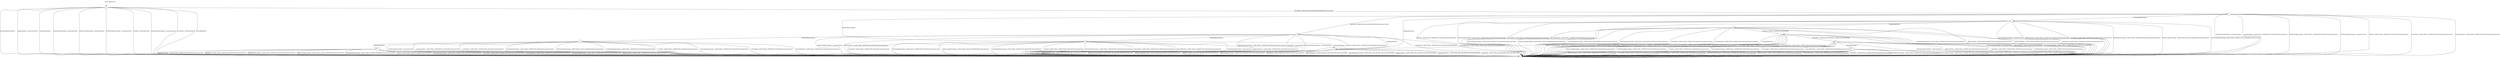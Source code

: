 digraph g {
	graph [name=g];
	__start0	[shape=none];
	__start0 -> __start0	[key=0,
		label="Self loop"];
	s0	[label=0,
		shape=circle];
	__start0 -> s0	[key=0];
	s1	[label=1,
		shape=circle];
	s0 -> s1	[key=0,
		label="AlertWarningCloseNotify / -"];
	s0 -> s1	[key=1,
		label="ApplicationData / ConnectionClosed"];
	s0 -> s1	[key=2,
		label="ChangeCipherSpec / -"];
	s0 -> s1	[key=3,
		label="DHClientKeyExchange / ConnectionClosed"];
	s0 -> s1	[key=4,
		label="DHEServerKeyExchange / ConnectionClosed"];
	s0 -> s1	[key=5,
		label="ECDHClientKeyExchange / ConnectionClosed"];
	s0 -> s1	[key=6,
		label="Finished / ConnectionClosed"];
	s0 -> s1	[key=7,
		label="RSAClientKeyExchange / ConnectionClosed"];
	s0 -> s1	[key=8,
		label="ServerHello / ConnectionClosed"];
	s0 -> s1	[key=9,
		label="ServerHelloDone / -"];
	s2	[label=2,
		shape=circle];
	s0 -> s2	[key=0,
		label="ClientHello / SERVER_HELLO|CERTIFICATE|SERVER_HELLO_DONE"];
	s1 -> s1	[key=0,
		label="AlertWarningCloseNotify / ConnectionClosed"];
	s1 -> s1	[key=1,
		label="ApplicationData / ConnectionClosed"];
	s1 -> s1	[key=2,
		label="ChangeCipherSpec / ConnectionClosed"];
	s1 -> s1	[key=3,
		label="ClientHello / ConnectionClosed"];
	s1 -> s1	[key=4,
		label="DHClientKeyExchange / ConnectionClosed"];
	s1 -> s1	[key=5,
		label="DHEServerKeyExchange / ConnectionClosed"];
	s1 -> s1	[key=6,
		label="ECDHClientKeyExchange / ConnectionClosed"];
	s1 -> s1	[key=7,
		label="Finished / ConnectionClosed"];
	s1 -> s1	[key=8,
		label="RSAClientKeyExchange / ConnectionClosed"];
	s1 -> s1	[key=9,
		label="ServerHello / ConnectionClosed"];
	s1 -> s1	[key=10,
		label="ServerHelloDone / ConnectionClosed"];
	s2 -> s1	[key=0,
		label="AlertWarningCloseNotify / ConnectionClosed"];
	s2 -> s1	[key=1,
		label="ApplicationData / ALERT_FATAL_UNEXPECTED_MESSAGE|ConnectionClosed"];
	s2 -> s1	[key=2,
		label="DHEServerKeyExchange / ALERT_FATAL_UNEXPECTED_MESSAGE|ConnectionClosed"];
	s2 -> s1	[key=3,
		label="ECDHClientKeyExchange / ConnectionClosed"];
	s2 -> s1	[key=4,
		label="Finished / ALERT_FATAL_UNEXPECTED_MESSAGE|ConnectionClosed"];
	s2 -> s1	[key=5,
		label="ServerHello / ALERT_FATAL_UNEXPECTED_MESSAGE|ConnectionClosed"];
	s2 -> s1	[key=6,
		label="ServerHelloDone / ALERT_FATAL_UNEXPECTED_MESSAGE|ConnectionClosed"];
	s3	[label=3,
		shape=circle];
	s2 -> s3	[key=0,
		label="ChangeCipherSpec / -"];
	s4	[label=4,
		shape=circle];
	s2 -> s4	[key=0,
		label="ClientHello / SERVER_HELLO|CERTIFICATE|SERVER_HELLO_DONE"];
	s5	[label=5,
		shape=circle];
	s2 -> s5	[key=0,
		label="DHClientKeyExchange / -"];
	s7	[label=7,
		shape=circle];
	s2 -> s7	[key=0,
		label="RSAClientKeyExchange / -"];
	s3 -> s1	[key=0,
		label="AlertWarningCloseNotify / ALERT_FATAL_BAD_RECORD_MAC|ConnectionClosed"];
	s3 -> s1	[key=1,
		label="ApplicationData / ALERT_FATAL_BAD_RECORD_MAC|ConnectionClosed"];
	s3 -> s1	[key=2,
		label="ChangeCipherSpec / ALERT_FATAL_BAD_RECORD_MAC|ConnectionClosed"];
	s3 -> s1	[key=3,
		label="ClientHello / ALERT_FATAL_BAD_RECORD_MAC|ConnectionClosed"];
	s3 -> s1	[key=4,
		label="DHClientKeyExchange / ALERT_FATAL_BAD_RECORD_MAC|ConnectionClosed"];
	s3 -> s1	[key=5,
		label="DHEServerKeyExchange / ALERT_FATAL_BAD_RECORD_MAC|ConnectionClosed"];
	s3 -> s1	[key=6,
		label="ECDHClientKeyExchange / ALERT_FATAL_BAD_RECORD_MAC|ConnectionClosed"];
	s3 -> s1	[key=7,
		label="Finished / ALERT_FATAL_BAD_RECORD_MAC|ConnectionClosed"];
	s3 -> s1	[key=8,
		label="RSAClientKeyExchange / ALERT_FATAL_BAD_RECORD_MAC|ConnectionClosed"];
	s3 -> s1	[key=9,
		label="ServerHello / ALERT_FATAL_BAD_RECORD_MAC|ConnectionClosed"];
	s3 -> s1	[key=10,
		label="ServerHelloDone / ALERT_FATAL_BAD_RECORD_MAC|ConnectionClosed"];
	s4 -> s1	[key=0,
		label="AlertWarningCloseNotify / ConnectionClosed"];
	s4 -> s1	[key=1,
		label="ApplicationData / ALERT_FATAL_UNEXPECTED_MESSAGE|ConnectionClosed"];
	s4 -> s1	[key=2,
		label="ClientHello / ConnectionClosed"];
	s4 -> s1	[key=3,
		label="DHEServerKeyExchange / ALERT_FATAL_UNEXPECTED_MESSAGE|ConnectionClosed"];
	s4 -> s1	[key=4,
		label="ECDHClientKeyExchange / ConnectionClosed"];
	s4 -> s1	[key=5,
		label="Finished / ALERT_FATAL_UNEXPECTED_MESSAGE|ConnectionClosed"];
	s4 -> s1	[key=6,
		label="ServerHello / ALERT_FATAL_UNEXPECTED_MESSAGE|ConnectionClosed"];
	s4 -> s1	[key=7,
		label="ServerHelloDone / ALERT_FATAL_UNEXPECTED_MESSAGE|ConnectionClosed"];
	s4 -> s3	[key=0,
		label="ChangeCipherSpec / -"];
	s4 -> s5	[key=0,
		label="DHClientKeyExchange / -"];
	s12	[label=12,
		shape=circle];
	s4 -> s12	[key=0,
		label="RSAClientKeyExchange / -"];
	s5 -> s1	[key=0,
		label="AlertWarningCloseNotify / ConnectionClosed"];
	s5 -> s1	[key=1,
		label="ApplicationData / ALERT_FATAL_UNEXPECTED_MESSAGE|ConnectionClosed"];
	s5 -> s1	[key=2,
		label="ClientHello / ALERT_FATAL_UNEXPECTED_MESSAGE|ConnectionClosed"];
	s5 -> s1	[key=3,
		label="DHClientKeyExchange / ALERT_FATAL_UNEXPECTED_MESSAGE|ConnectionClosed"];
	s5 -> s1	[key=4,
		label="DHEServerKeyExchange / ALERT_FATAL_ILLEGAL_PARAMETER|ConnectionClosed"];
	s5 -> s1	[key=5,
		label="ECDHClientKeyExchange / ALERT_FATAL_UNEXPECTED_MESSAGE|ConnectionClosed"];
	s5 -> s1	[key=6,
		label="Finished / ALERT_FATAL_UNEXPECTED_MESSAGE|ConnectionClosed"];
	s5 -> s1	[key=7,
		label="RSAClientKeyExchange / ALERT_FATAL_UNEXPECTED_MESSAGE|ConnectionClosed"];
	s5 -> s1	[key=8,
		label="ServerHello / ALERT_FATAL_UNEXPECTED_MESSAGE|ConnectionClosed"];
	s5 -> s1	[key=9,
		label="ServerHelloDone / ALERT_FATAL_UNEXPECTED_MESSAGE|ConnectionClosed"];
	s5 -> s3	[key=0,
		label="ChangeCipherSpec / -"];
	s6	[label=6,
		shape=circle];
	s6 -> s1	[key=0,
		label="AlertWarningCloseNotify / ALERT_FATAL_UNEXPECTED_MESSAGE|ConnectionClosed"];
	s6 -> s1	[key=1,
		label="ApplicationData / ALERT_FATAL_UNEXPECTED_MESSAGE|ConnectionClosed"];
	s6 -> s1	[key=2,
		label="ChangeCipherSpec / ALERT_FATAL_UNEXPECTED_MESSAGE|ConnectionClosed"];
	s6 -> s1	[key=3,
		label="ClientHello / ALERT_FATAL_UNEXPECTED_MESSAGE|ConnectionClosed"];
	s6 -> s1	[key=4,
		label="DHClientKeyExchange / ALERT_FATAL_UNEXPECTED_MESSAGE|ConnectionClosed"];
	s6 -> s1	[key=5,
		label="DHEServerKeyExchange / ALERT_FATAL_ILLEGAL_PARAMETER|ConnectionClosed"];
	s6 -> s1	[key=6,
		label="ECDHClientKeyExchange / ALERT_FATAL_UNEXPECTED_MESSAGE|ConnectionClosed"];
	s6 -> s1	[key=7,
		label="RSAClientKeyExchange / ALERT_FATAL_UNEXPECTED_MESSAGE|ConnectionClosed"];
	s6 -> s1	[key=8,
		label="ServerHello / ALERT_FATAL_UNEXPECTED_MESSAGE|ConnectionClosed"];
	s6 -> s1	[key=9,
		label="ServerHelloDone / ALERT_FATAL_UNEXPECTED_MESSAGE|ConnectionClosed"];
	s8	[label=8,
		shape=circle];
	s6 -> s8	[key=0,
		label="Finished / CHANGE_CIPHER_SPEC|FINISHED"];
	s7 -> s1	[key=0,
		label="AlertWarningCloseNotify / ConnectionClosed"];
	s7 -> s1	[key=1,
		label="ApplicationData / ALERT_FATAL_UNEXPECTED_MESSAGE|ConnectionClosed"];
	s7 -> s1	[key=2,
		label="ClientHello / ALERT_FATAL_UNEXPECTED_MESSAGE|ConnectionClosed"];
	s7 -> s1	[key=3,
		label="DHClientKeyExchange / ALERT_FATAL_UNEXPECTED_MESSAGE|ConnectionClosed"];
	s7 -> s1	[key=4,
		label="DHEServerKeyExchange / ALERT_FATAL_ILLEGAL_PARAMETER|ConnectionClosed"];
	s7 -> s1	[key=5,
		label="ECDHClientKeyExchange / ALERT_FATAL_UNEXPECTED_MESSAGE|ConnectionClosed"];
	s7 -> s1	[key=6,
		label="Finished / ALERT_FATAL_UNEXPECTED_MESSAGE|ConnectionClosed"];
	s7 -> s1	[key=7,
		label="RSAClientKeyExchange / ALERT_FATAL_UNEXPECTED_MESSAGE|ConnectionClosed"];
	s7 -> s1	[key=8,
		label="ServerHello / ALERT_FATAL_UNEXPECTED_MESSAGE|ConnectionClosed"];
	s7 -> s1	[key=9,
		label="ServerHelloDone / ALERT_FATAL_UNEXPECTED_MESSAGE|ConnectionClosed"];
	s7 -> s6	[key=0,
		label="ChangeCipherSpec / -"];
	s8 -> s1	[key=0,
		label="AlertWarningCloseNotify / ConnectionClosed"];
	s8 -> s1	[key=1,
		label="ApplicationData / APPLICATION|ConnectionClosed"];
	s8 -> s1	[key=2,
		label="DHClientKeyExchange / ALERT_FATAL_UNEXPECTED_MESSAGE|ConnectionClosed"];
	s8 -> s1	[key=3,
		label="DHEServerKeyExchange / ALERT_FATAL_UNEXPECTED_MESSAGE|ConnectionClosed"];
	s8 -> s1	[key=4,
		label="ECDHClientKeyExchange / ALERT_FATAL_UNEXPECTED_MESSAGE|ConnectionClosed"];
	s8 -> s1	[key=5,
		label="Finished / ALERT_FATAL_UNEXPECTED_MESSAGE|ConnectionClosed"];
	s8 -> s1	[key=6,
		label="RSAClientKeyExchange / ALERT_FATAL_UNEXPECTED_MESSAGE|ConnectionClosed"];
	s8 -> s1	[key=7,
		label="ServerHello / ALERT_FATAL_UNEXPECTED_MESSAGE|ConnectionClosed"];
	s8 -> s1	[key=8,
		label="ServerHelloDone / ALERT_FATAL_UNEXPECTED_MESSAGE|ConnectionClosed"];
	s8 -> s3	[key=0,
		label="ChangeCipherSpec / -"];
	s9	[label=9,
		shape=circle];
	s8 -> s9	[key=0,
		label="ClientHello / SERVER_HELLO|CHANGE_CIPHER_SPEC|FINISHED"];
	s9 -> s1	[key=0,
		label="AlertWarningCloseNotify / ConnectionClosed"];
	s9 -> s1	[key=1,
		label="ApplicationData / ALERT_FATAL_UNEXPECTED_MESSAGE|ConnectionClosed"];
	s9 -> s1	[key=2,
		label="ClientHello / ALERT_FATAL_UNEXPECTED_MESSAGE|ConnectionClosed"];
	s9 -> s1	[key=3,
		label="DHClientKeyExchange / ALERT_FATAL_UNEXPECTED_MESSAGE|ConnectionClosed"];
	s9 -> s1	[key=4,
		label="DHEServerKeyExchange / ALERT_FATAL_UNEXPECTED_MESSAGE|ConnectionClosed"];
	s9 -> s1	[key=5,
		label="ECDHClientKeyExchange / ALERT_FATAL_UNEXPECTED_MESSAGE|ConnectionClosed"];
	s9 -> s1	[key=6,
		label="Finished / ALERT_FATAL_UNEXPECTED_MESSAGE|ConnectionClosed"];
	s9 -> s1	[key=7,
		label="RSAClientKeyExchange / ALERT_FATAL_UNEXPECTED_MESSAGE|ConnectionClosed"];
	s9 -> s1	[key=8,
		label="ServerHello / ALERT_FATAL_UNEXPECTED_MESSAGE|ConnectionClosed"];
	s9 -> s1	[key=9,
		label="ServerHelloDone / ALERT_FATAL_UNEXPECTED_MESSAGE|ConnectionClosed"];
	s10	[label=10,
		shape=circle];
	s9 -> s10	[key=0,
		label="ChangeCipherSpec / -"];
	s10 -> s1	[key=0,
		label="AlertWarningCloseNotify / ALERT_FATAL_UNEXPECTED_MESSAGE|ConnectionClosed"];
	s10 -> s1	[key=1,
		label="ApplicationData / ALERT_FATAL_UNEXPECTED_MESSAGE|ConnectionClosed"];
	s10 -> s1	[key=2,
		label="ChangeCipherSpec / ALERT_FATAL_UNEXPECTED_MESSAGE|ConnectionClosed"];
	s10 -> s1	[key=3,
		label="ClientHello / ALERT_FATAL_UNEXPECTED_MESSAGE|ConnectionClosed"];
	s10 -> s1	[key=4,
		label="DHClientKeyExchange / ALERT_FATAL_UNEXPECTED_MESSAGE|ConnectionClosed"];
	s10 -> s1	[key=5,
		label="DHEServerKeyExchange / ALERT_FATAL_UNEXPECTED_MESSAGE|ConnectionClosed"];
	s10 -> s1	[key=6,
		label="ECDHClientKeyExchange / ALERT_FATAL_UNEXPECTED_MESSAGE|ConnectionClosed"];
	s10 -> s1	[key=7,
		label="Finished / ALERT_FATAL_DECRYPT_ERROR|ConnectionClosed"];
	s10 -> s1	[key=8,
		label="RSAClientKeyExchange / ALERT_FATAL_UNEXPECTED_MESSAGE|ConnectionClosed"];
	s10 -> s1	[key=9,
		label="ServerHello / ALERT_FATAL_UNEXPECTED_MESSAGE|ConnectionClosed"];
	s10 -> s1	[key=10,
		label="ServerHelloDone / ALERT_FATAL_UNEXPECTED_MESSAGE|ConnectionClosed"];
	s11	[label=11,
		shape=circle];
	s11 -> s1	[key=0,
		label="AlertWarningCloseNotify / ALERT_FATAL_UNEXPECTED_MESSAGE|ConnectionClosed"];
	s11 -> s1	[key=1,
		label="ApplicationData / ALERT_FATAL_UNEXPECTED_MESSAGE|ConnectionClosed"];
	s11 -> s1	[key=2,
		label="ChangeCipherSpec / ALERT_FATAL_UNEXPECTED_MESSAGE|ConnectionClosed"];
	s11 -> s1	[key=3,
		label="ClientHello / ALERT_FATAL_UNEXPECTED_MESSAGE|ConnectionClosed"];
	s11 -> s1	[key=4,
		label="DHClientKeyExchange / ALERT_FATAL_UNEXPECTED_MESSAGE|ConnectionClosed"];
	s11 -> s1	[key=5,
		label="DHEServerKeyExchange / ALERT_FATAL_ILLEGAL_PARAMETER|ConnectionClosed"];
	s11 -> s1	[key=6,
		label="ECDHClientKeyExchange / ALERT_FATAL_UNEXPECTED_MESSAGE|ConnectionClosed"];
	s11 -> s1	[key=7,
		label="Finished / ALERT_FATAL_DECRYPT_ERROR|ConnectionClosed"];
	s11 -> s1	[key=8,
		label="RSAClientKeyExchange / ALERT_FATAL_UNEXPECTED_MESSAGE|ConnectionClosed"];
	s11 -> s1	[key=9,
		label="ServerHello / ALERT_FATAL_UNEXPECTED_MESSAGE|ConnectionClosed"];
	s11 -> s1	[key=10,
		label="ServerHelloDone / ALERT_FATAL_UNEXPECTED_MESSAGE|ConnectionClosed"];
	s12 -> s1	[key=0,
		label="AlertWarningCloseNotify / ConnectionClosed"];
	s12 -> s1	[key=1,
		label="ApplicationData / ALERT_FATAL_UNEXPECTED_MESSAGE|ConnectionClosed"];
	s12 -> s1	[key=2,
		label="ClientHello / ALERT_FATAL_UNEXPECTED_MESSAGE|ConnectionClosed"];
	s12 -> s1	[key=3,
		label="DHClientKeyExchange / ALERT_FATAL_UNEXPECTED_MESSAGE|ConnectionClosed"];
	s12 -> s1	[key=4,
		label="DHEServerKeyExchange / ALERT_FATAL_ILLEGAL_PARAMETER|ConnectionClosed"];
	s12 -> s1	[key=5,
		label="ECDHClientKeyExchange / ALERT_FATAL_UNEXPECTED_MESSAGE|ConnectionClosed"];
	s12 -> s1	[key=6,
		label="Finished / ALERT_FATAL_UNEXPECTED_MESSAGE|ConnectionClosed"];
	s12 -> s1	[key=7,
		label="RSAClientKeyExchange / ALERT_FATAL_UNEXPECTED_MESSAGE|ConnectionClosed"];
	s12 -> s1	[key=8,
		label="ServerHello / ALERT_FATAL_UNEXPECTED_MESSAGE|ConnectionClosed"];
	s12 -> s1	[key=9,
		label="ServerHelloDone / ALERT_FATAL_UNEXPECTED_MESSAGE|ConnectionClosed"];
	s12 -> s11	[key=0,
		label="ChangeCipherSpec / -"];
}
